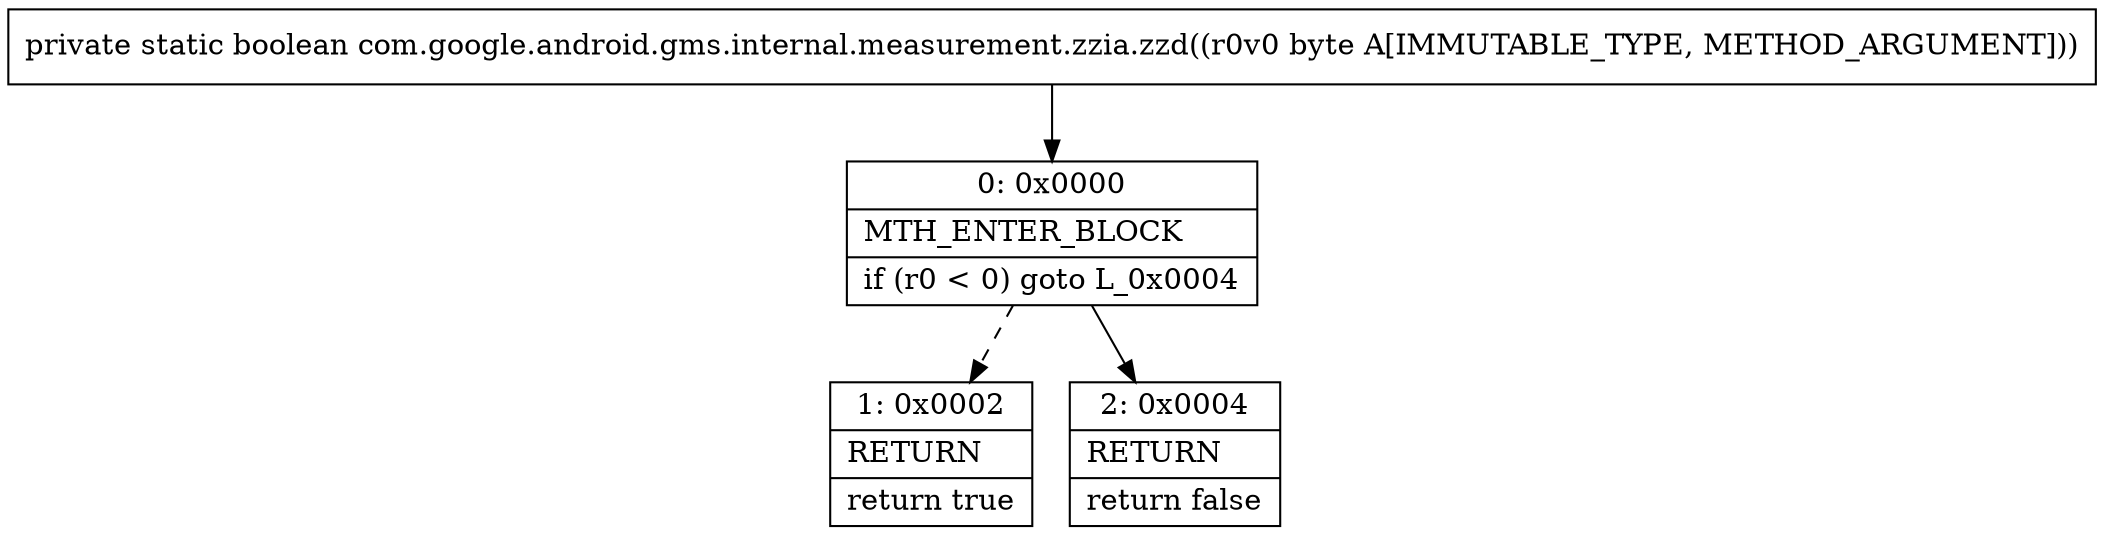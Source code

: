 digraph "CFG forcom.google.android.gms.internal.measurement.zzia.zzd(B)Z" {
Node_0 [shape=record,label="{0\:\ 0x0000|MTH_ENTER_BLOCK\l|if (r0 \< 0) goto L_0x0004\l}"];
Node_1 [shape=record,label="{1\:\ 0x0002|RETURN\l|return true\l}"];
Node_2 [shape=record,label="{2\:\ 0x0004|RETURN\l|return false\l}"];
MethodNode[shape=record,label="{private static boolean com.google.android.gms.internal.measurement.zzia.zzd((r0v0 byte A[IMMUTABLE_TYPE, METHOD_ARGUMENT])) }"];
MethodNode -> Node_0;
Node_0 -> Node_1[style=dashed];
Node_0 -> Node_2;
}

